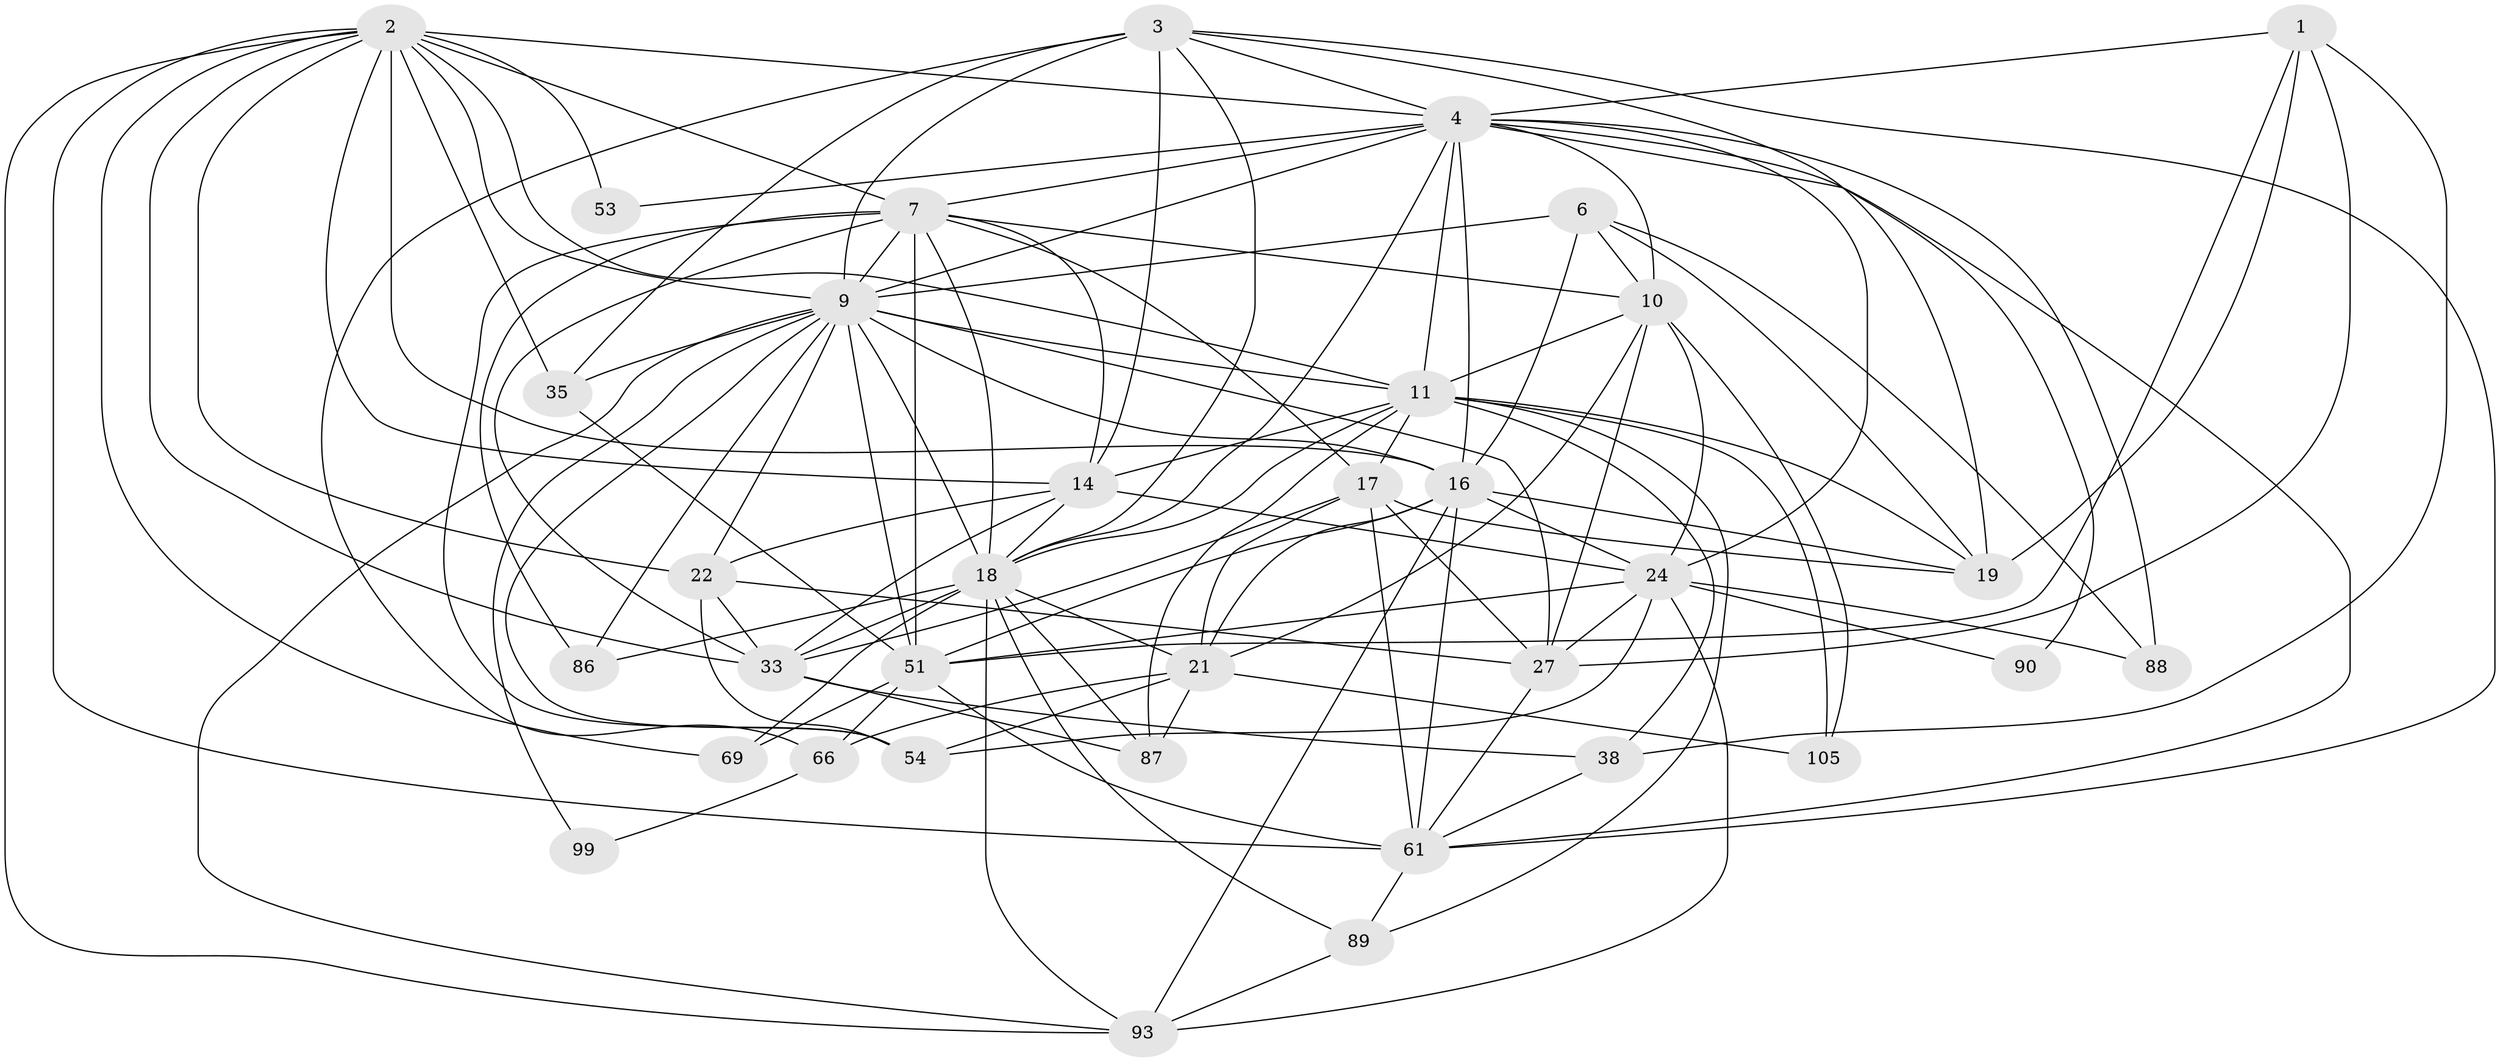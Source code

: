 // original degree distribution, {4: 0.24369747899159663, 5: 0.17647058823529413, 10: 0.008403361344537815, 3: 0.2689075630252101, 2: 0.15966386554621848, 6: 0.08403361344537816, 7: 0.04201680672268908, 8: 0.01680672268907563}
// Generated by graph-tools (version 1.1) at 2025/18/03/04/25 18:18:43]
// undirected, 35 vertices, 121 edges
graph export_dot {
graph [start="1"]
  node [color=gray90,style=filled];
  1 [super="+36"];
  2 [super="+57+13+5+23"];
  3 [super="+95+28+50"];
  4 [super="+97+12+40+20+94"];
  6 [super="+49+71"];
  7 [super="+8"];
  9 [super="+25"];
  10 [super="+45"];
  11 [super="+26+15"];
  14 [super="+79+32+59+80"];
  16 [super="+75+74"];
  17 [super="+101+116"];
  18 [super="+58+81+47+73"];
  19 [super="+42"];
  21 [super="+39"];
  22 [super="+78"];
  24 [super="+103+34"];
  27 [super="+63+64"];
  33 [super="+37+65"];
  35 [super="+83"];
  38;
  51 [super="+109"];
  53;
  54 [super="+62"];
  61 [super="+110"];
  66;
  69;
  86;
  87;
  88;
  89;
  90;
  93 [super="+104"];
  99;
  105;
  1 -- 4;
  1 -- 27;
  1 -- 38;
  1 -- 51;
  1 -- 19;
  2 -- 33;
  2 -- 14 [weight=2];
  2 -- 16 [weight=2];
  2 -- 53 [weight=2];
  2 -- 61 [weight=3];
  2 -- 4 [weight=3];
  2 -- 7;
  2 -- 22;
  2 -- 69;
  2 -- 93;
  2 -- 9;
  2 -- 35;
  2 -- 11 [weight=2];
  3 -- 66;
  3 -- 35 [weight=2];
  3 -- 61;
  3 -- 18;
  3 -- 14;
  3 -- 4;
  3 -- 9;
  3 -- 19;
  4 -- 88;
  4 -- 16 [weight=3];
  4 -- 18 [weight=2];
  4 -- 90;
  4 -- 53;
  4 -- 7 [weight=2];
  4 -- 10;
  4 -- 24 [weight=2];
  4 -- 61 [weight=2];
  4 -- 9;
  4 -- 11;
  6 -- 88;
  6 -- 19;
  6 -- 10;
  6 -- 16;
  6 -- 9;
  7 -- 33 [weight=2];
  7 -- 10;
  7 -- 14 [weight=3];
  7 -- 17;
  7 -- 18;
  7 -- 51;
  7 -- 86 [weight=2];
  7 -- 54;
  7 -- 9 [weight=2];
  9 -- 51;
  9 -- 27;
  9 -- 99;
  9 -- 35;
  9 -- 11;
  9 -- 16;
  9 -- 18;
  9 -- 22 [weight=2];
  9 -- 54;
  9 -- 86;
  9 -- 93;
  10 -- 21;
  10 -- 27 [weight=2];
  10 -- 105;
  10 -- 11;
  10 -- 24;
  11 -- 18;
  11 -- 14;
  11 -- 38 [weight=2];
  11 -- 105;
  11 -- 17;
  11 -- 19;
  11 -- 87;
  11 -- 89;
  14 -- 24;
  14 -- 33;
  14 -- 22;
  14 -- 18;
  16 -- 21;
  16 -- 61;
  16 -- 51;
  16 -- 24 [weight=2];
  16 -- 93;
  16 -- 19;
  17 -- 19;
  17 -- 61;
  17 -- 21;
  17 -- 33;
  17 -- 27;
  18 -- 33;
  18 -- 87;
  18 -- 21;
  18 -- 86 [weight=2];
  18 -- 89;
  18 -- 69;
  18 -- 93;
  21 -- 66;
  21 -- 87;
  21 -- 105;
  21 -- 54;
  22 -- 33;
  22 -- 27;
  22 -- 54;
  24 -- 51;
  24 -- 54 [weight=2];
  24 -- 90;
  24 -- 88;
  24 -- 93;
  24 -- 27;
  27 -- 61;
  33 -- 87;
  33 -- 38;
  35 -- 51;
  38 -- 61;
  51 -- 66;
  51 -- 69;
  51 -- 61;
  61 -- 89;
  66 -- 99;
  89 -- 93;
}
